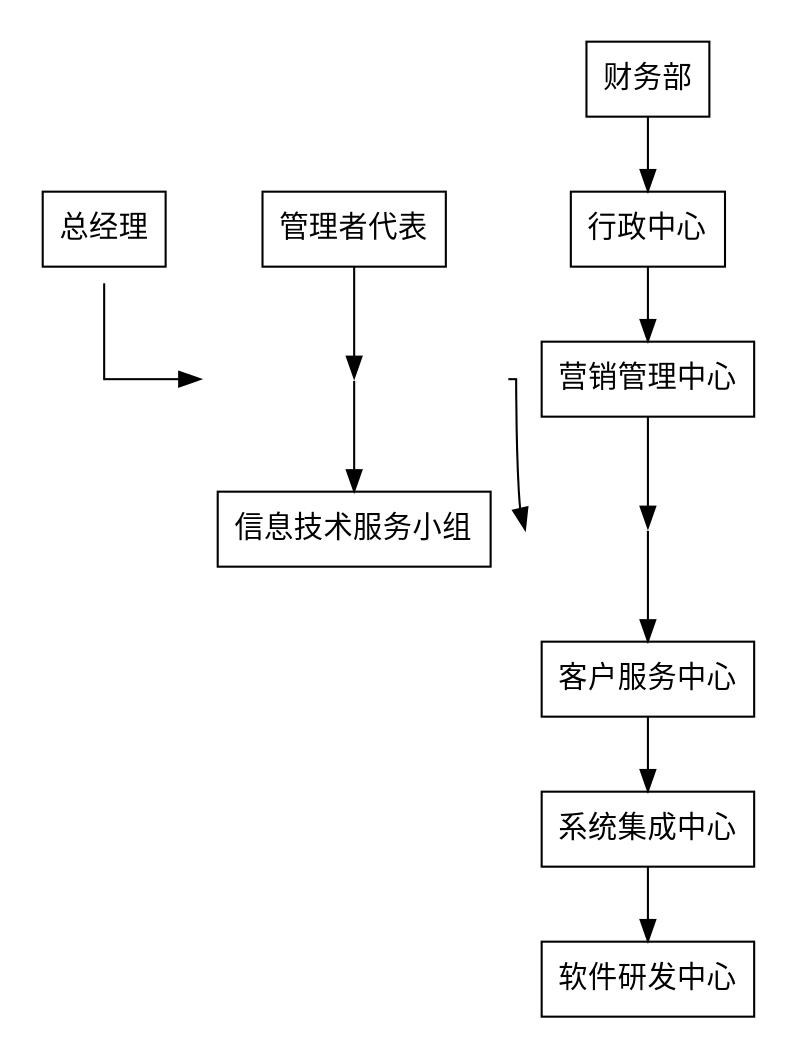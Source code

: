 // graph
digraph {
	graph [rank=max]
	center=true compound=true rankdir=TB splines=ortho
	subgraph cluster00000 {
		graph [center=true rank=same rankdir=LR splines=ortho]
		node [fontname=KaiTi shape=box]
		color=white compound=true
		"总经理" [label="总经理"]
	}
	subgraph cluster00001 {
		graph [center=true rank=same rankdir=LR splines=ortho]
		node [fontname=KaiTi shape=box]
		color=white compound=true
		"管理者代表" [label="管理者代表"]
		cluster00001e [label="" color=white height=0 width=0]
		"信息技术服务小组" [label="信息技术服务小组"]
		"管理者代表" -> cluster00001e
		cluster00001e -> "信息技术服务小组"
	}
	subgraph cluster00002 {
		graph [center=true rank=same rankdir=LR splines=ortho]
		node [fontname=KaiTi shape=box]
		color=white compound=true
		"财务部" [label="财务部"]
		"行政中心" [label="行政中心"]
		"营销管理中心" [label="营销管理中心"]
		cluster00002e [label="" color=white height=0 width=0]
		"客户服务中心" [label="客户服务中心"]
		"系统集成中心" [label="系统集成中心"]
		"软件研发中心" [label="软件研发中心"]
		"财务部" -> "行政中心"
		"行政中心" -> "营销管理中心"
		"营销管理中心" -> cluster00002e
		cluster00002e -> "客户服务中心"
		"客户服务中心" -> "系统集成中心"
		"系统集成中心" -> "软件研发中心"
	}
	"总经理" -> cluster00001e [lhead=cluster00001 ltail=cluster00000]
	cluster00001e -> cluster00002e [lhead=cluster00002 ltail=cluster00001]
}
